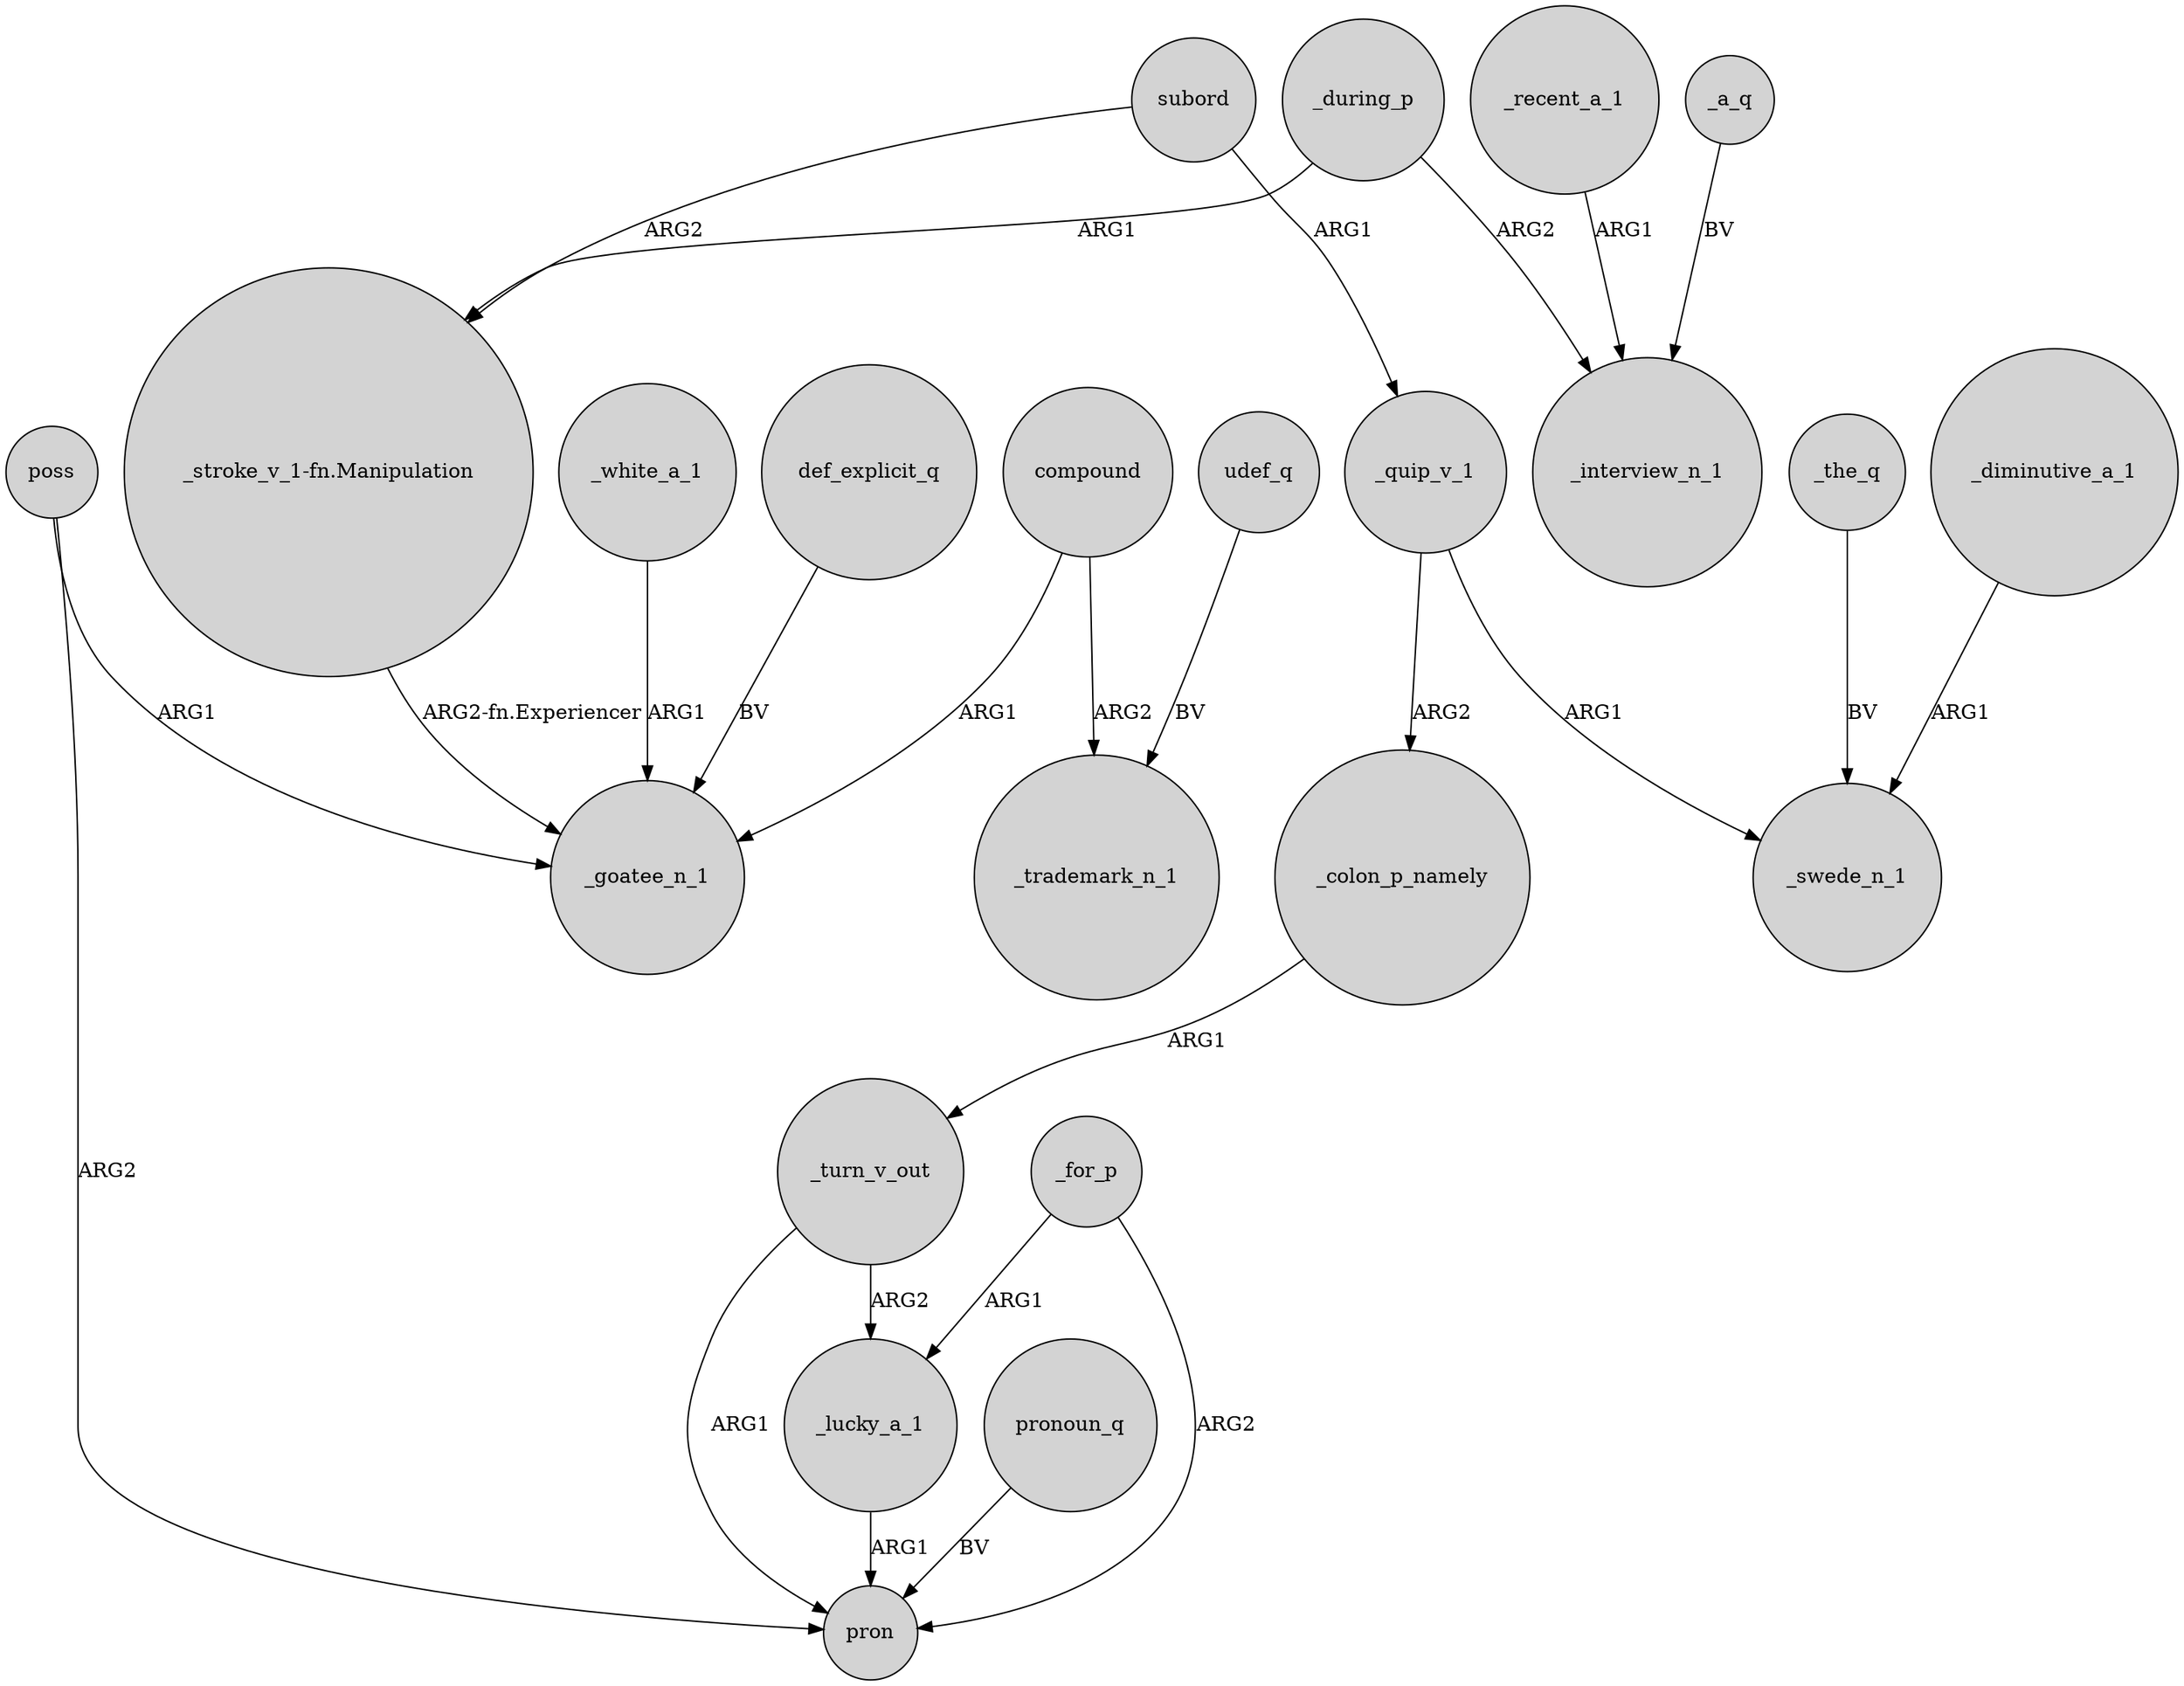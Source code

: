 digraph {
	node [shape=circle style=filled]
	subord -> _quip_v_1 [label=ARG1]
	poss -> pron [label=ARG2]
	_turn_v_out -> pron [label=ARG1]
	_lucky_a_1 -> pron [label=ARG1]
	_recent_a_1 -> _interview_n_1 [label=ARG1]
	compound -> _goatee_n_1 [label=ARG1]
	udef_q -> _trademark_n_1 [label=BV]
	_a_q -> _interview_n_1 [label=BV]
	_white_a_1 -> _goatee_n_1 [label=ARG1]
	_colon_p_namely -> _turn_v_out [label=ARG1]
	_quip_v_1 -> _colon_p_namely [label=ARG2]
	_the_q -> _swede_n_1 [label=BV]
	pronoun_q -> pron [label=BV]
	poss -> _goatee_n_1 [label=ARG1]
	_for_p -> pron [label=ARG2]
	def_explicit_q -> _goatee_n_1 [label=BV]
	_for_p -> _lucky_a_1 [label=ARG1]
	_quip_v_1 -> _swede_n_1 [label=ARG1]
	_during_p -> _interview_n_1 [label=ARG2]
	"_stroke_v_1-fn.Manipulation" -> _goatee_n_1 [label="ARG2-fn.Experiencer"]
	_during_p -> "_stroke_v_1-fn.Manipulation" [label=ARG1]
	subord -> "_stroke_v_1-fn.Manipulation" [label=ARG2]
	_turn_v_out -> _lucky_a_1 [label=ARG2]
	_diminutive_a_1 -> _swede_n_1 [label=ARG1]
	compound -> _trademark_n_1 [label=ARG2]
}
